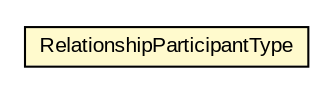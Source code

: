 #!/usr/local/bin/dot
#
# Class diagram 
# Generated by UMLGraph version R5_6-24-gf6e263 (http://www.umlgraph.org/)
#

digraph G {
	edge [fontname="arial",fontsize=10,labelfontname="arial",labelfontsize=10];
	node [fontname="arial",fontsize=10,shape=plaintext];
	nodesep=0.25;
	ranksep=0.5;
	// org.oasis_open.docs.wsdm.muws2_2.RelationshipParticipantType
	c960547 [label=<<table title="org.oasis_open.docs.wsdm.muws2_2.RelationshipParticipantType" border="0" cellborder="1" cellspacing="0" cellpadding="2" port="p" bgcolor="lemonChiffon" href="./RelationshipParticipantType.html">
		<tr><td><table border="0" cellspacing="0" cellpadding="1">
<tr><td align="center" balign="center"> RelationshipParticipantType </td></tr>
		</table></td></tr>
		</table>>, URL="./RelationshipParticipantType.html", fontname="arial", fontcolor="black", fontsize=10.0];
}

